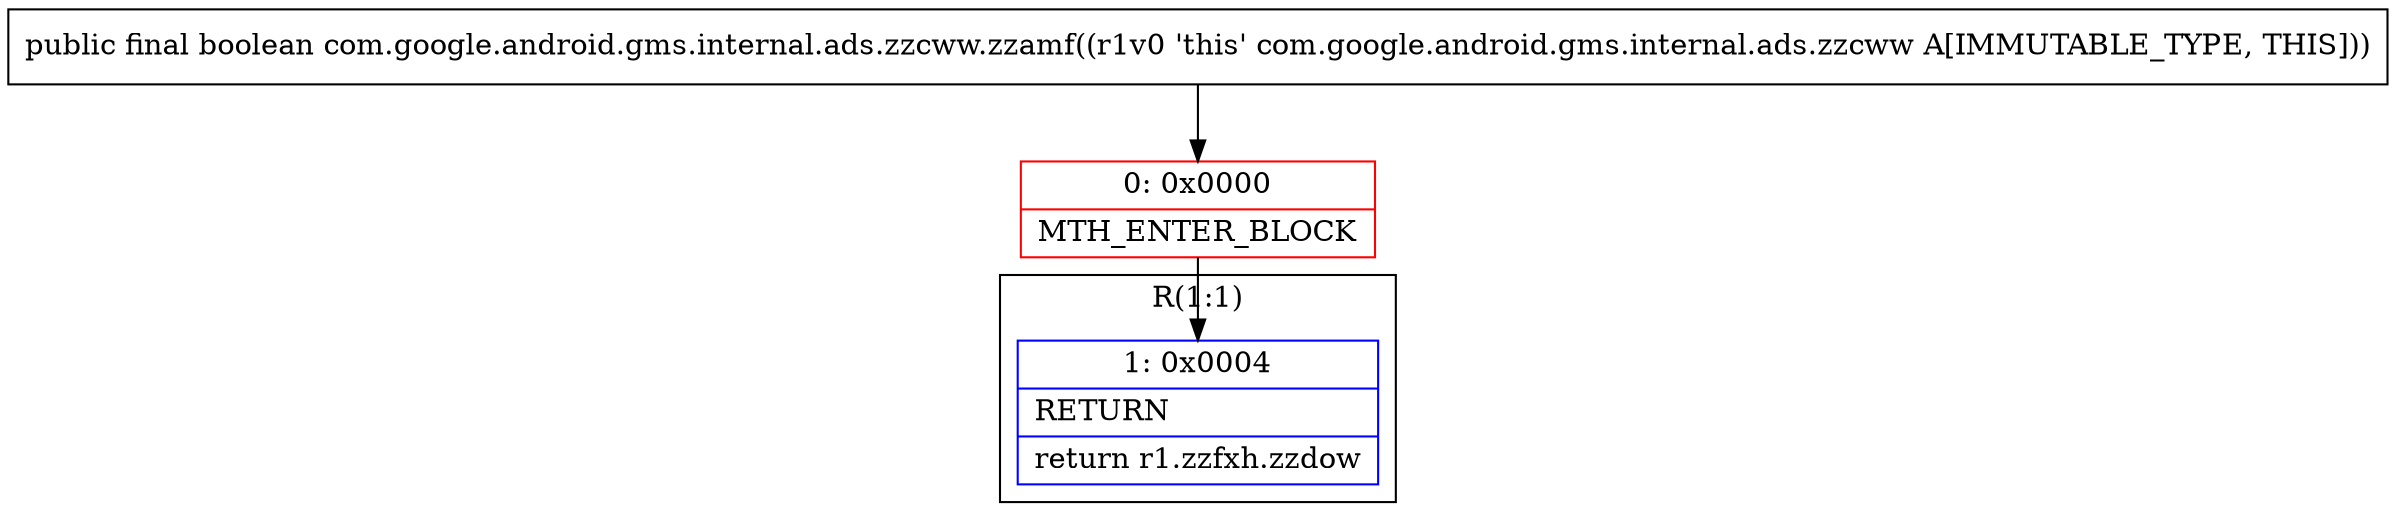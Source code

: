 digraph "CFG forcom.google.android.gms.internal.ads.zzcww.zzamf()Z" {
subgraph cluster_Region_1449301701 {
label = "R(1:1)";
node [shape=record,color=blue];
Node_1 [shape=record,label="{1\:\ 0x0004|RETURN\l|return r1.zzfxh.zzdow\l}"];
}
Node_0 [shape=record,color=red,label="{0\:\ 0x0000|MTH_ENTER_BLOCK\l}"];
MethodNode[shape=record,label="{public final boolean com.google.android.gms.internal.ads.zzcww.zzamf((r1v0 'this' com.google.android.gms.internal.ads.zzcww A[IMMUTABLE_TYPE, THIS])) }"];
MethodNode -> Node_0;
Node_0 -> Node_1;
}

